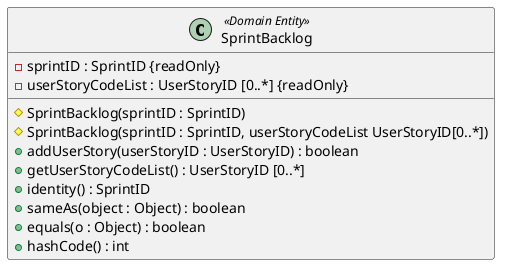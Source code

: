@startuml
'Attribute syntax: <visibility> <name> : <type> <multiplicity> = <default>
'Method syntax: <visibility> <name (parameter-list)> : <return-type> - For simplicity the type of the parameter-list is not specified

class SprintBacklog<<Domain Entity>> {

    - sprintID : SprintID {readOnly}
    - userStoryCodeList : UserStoryID [0..*] {readOnly}

    # SprintBacklog(sprintID : SprintID)
    # SprintBacklog(sprintID : SprintID, userStoryCodeList UserStoryID[0..*])
    + addUserStory(userStoryID : UserStoryID) : boolean
    + getUserStoryCodeList() : UserStoryID [0..*]
    + identity() : SprintID
    + sameAs(object : Object) : boolean
    + equals(o : Object) : boolean
    + hashCode() : int
}

@enduml